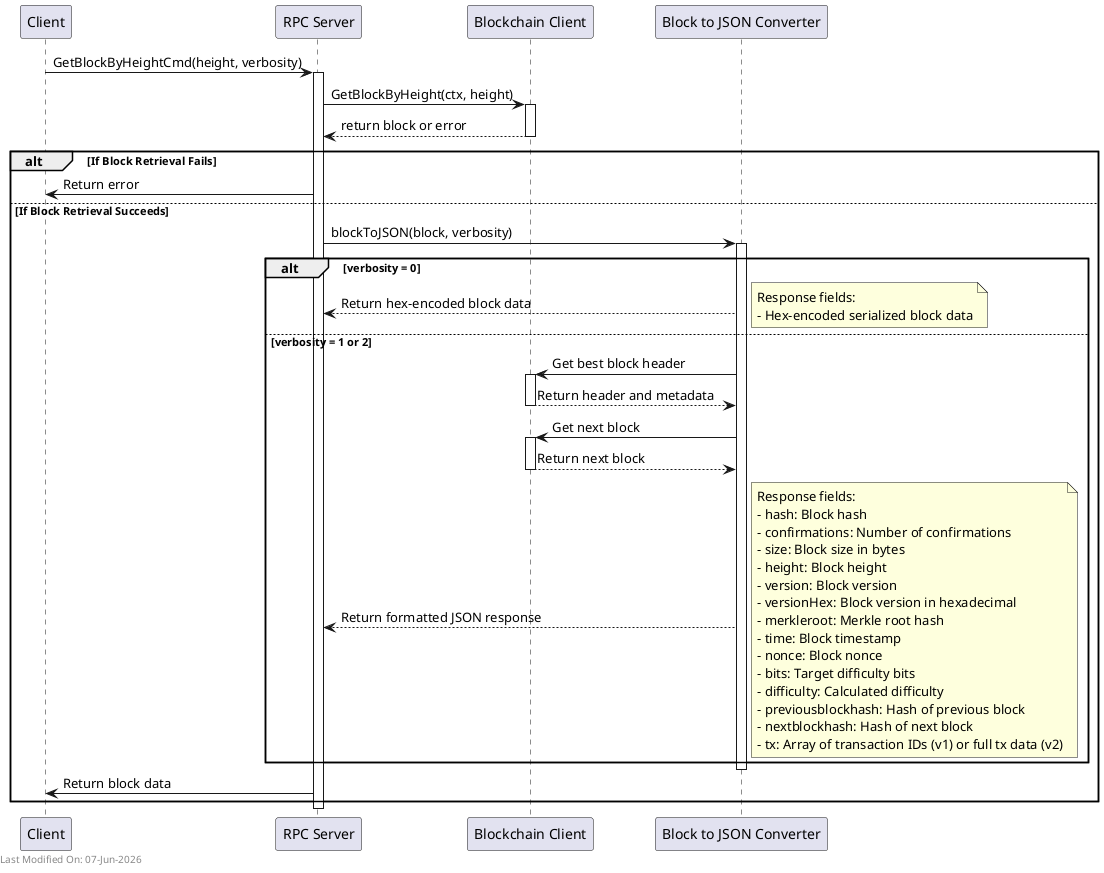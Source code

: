 @startuml
participant Client
participant "RPC Server" as RPC
participant "Blockchain Client" as Blockchain
participant "Block to JSON Converter" as Converter

Client -> RPC : GetBlockByHeightCmd(height, verbosity)
activate RPC

RPC -> Blockchain : GetBlockByHeight(ctx, height)
activate Blockchain
Blockchain --> RPC : return block or error
deactivate Blockchain

alt If Block Retrieval Fails
    RPC -> Client : Return error
else If Block Retrieval Succeeds
    RPC -> Converter : blockToJSON(block, verbosity)
    activate Converter

    alt verbosity = 0
        Converter --> RPC : Return hex-encoded block data
        note right
            Response fields:
            - Hex-encoded serialized block data
        end note
    else verbosity = 1 or 2
        Converter -> Blockchain : Get best block header
        activate Blockchain
        Blockchain --> Converter : Return header and metadata
        deactivate Blockchain

        Converter -> Blockchain : Get next block
        activate Blockchain
        Blockchain --> Converter : Return next block
        deactivate Blockchain

        Converter --> RPC : Return formatted JSON response
        note right
            Response fields:
            - hash: Block hash
            - confirmations: Number of confirmations
            - size: Block size in bytes
            - height: Block height
            - version: Block version
            - versionHex: Block version in hexadecimal
            - merkleroot: Merkle root hash
            - time: Block timestamp
            - nonce: Block nonce
            - bits: Target difficulty bits
            - difficulty: Calculated difficulty
            - previousblockhash: Hash of previous block
            - nextblockhash: Hash of next block
            - tx: Array of transaction IDs (v1) or full tx data (v2)
        end note
    end
    deactivate Converter

    RPC -> Client : Return block data
end

deactivate RPC

left footer Last Modified On: %date("dd-MMM-yyyy")
@enduml
